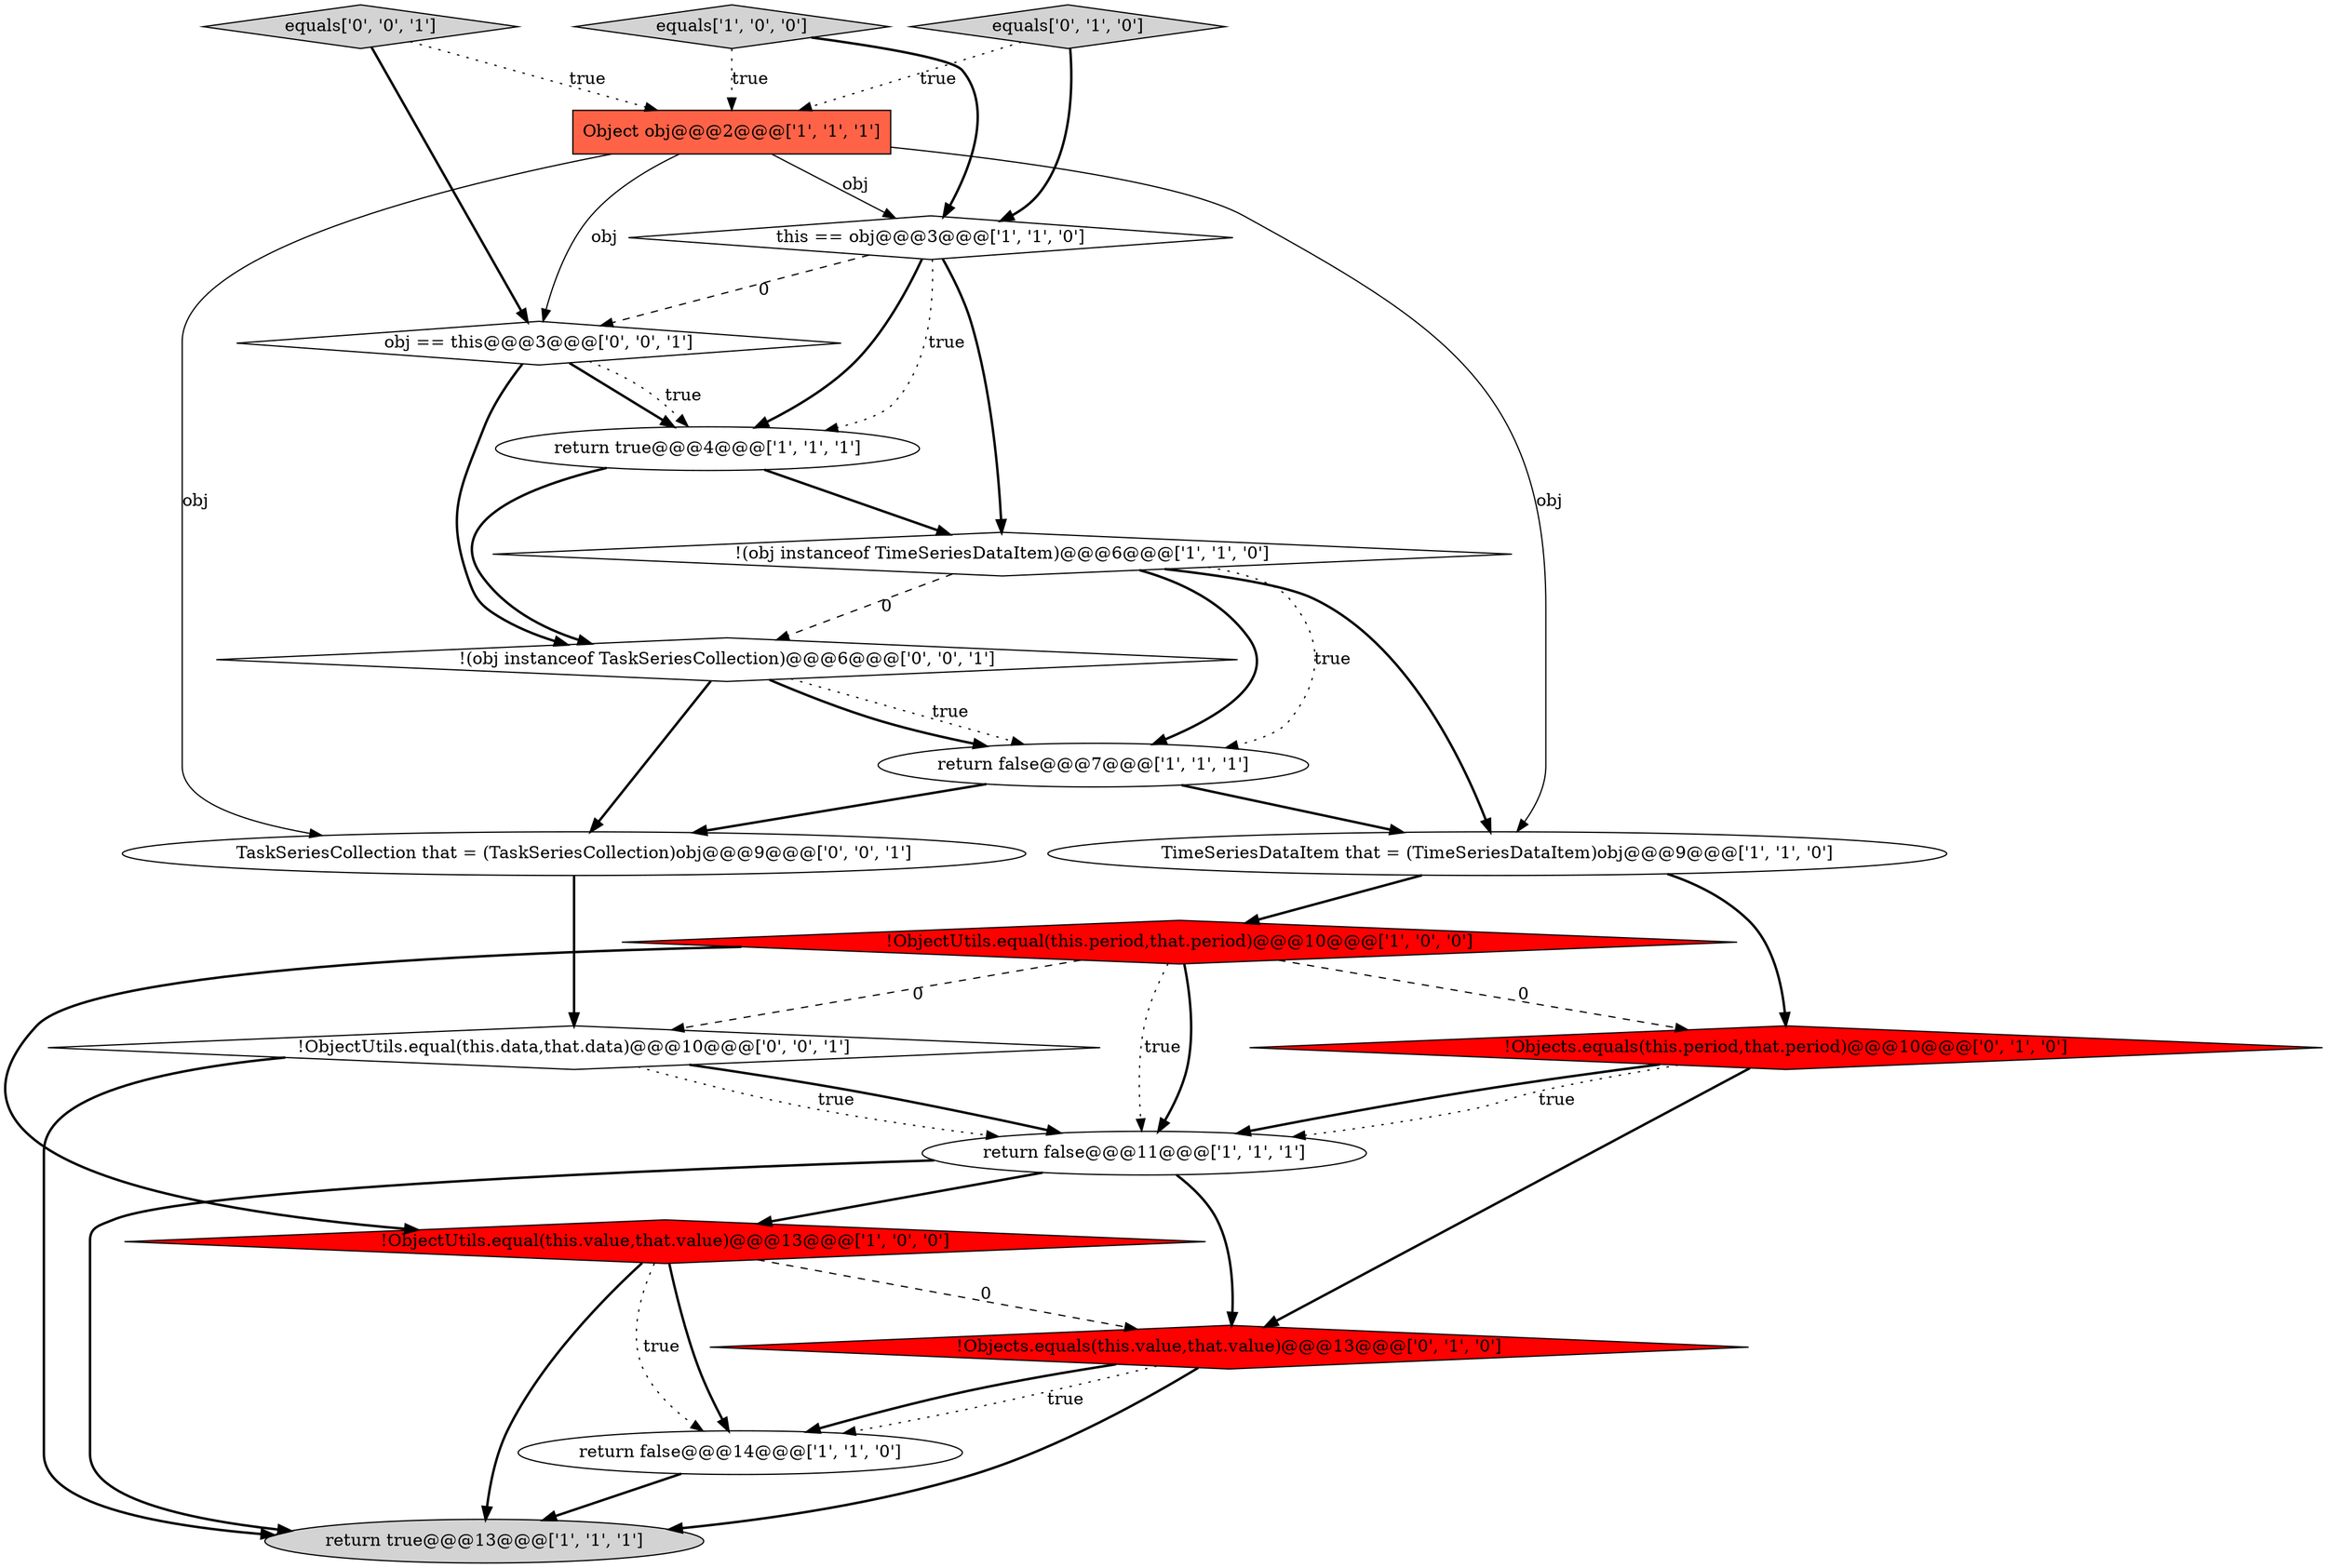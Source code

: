 digraph {
15 [style = filled, label = "TaskSeriesCollection that = (TaskSeriesCollection)obj@@@9@@@['0', '0', '1']", fillcolor = white, shape = ellipse image = "AAA0AAABBB3BBB"];
11 [style = filled, label = "!ObjectUtils.equal(this.value,that.value)@@@13@@@['1', '0', '0']", fillcolor = red, shape = diamond image = "AAA1AAABBB1BBB"];
13 [style = filled, label = "!Objects.equals(this.value,that.value)@@@13@@@['0', '1', '0']", fillcolor = red, shape = diamond image = "AAA1AAABBB2BBB"];
4 [style = filled, label = "return true@@@13@@@['1', '1', '1']", fillcolor = lightgray, shape = ellipse image = "AAA0AAABBB1BBB"];
5 [style = filled, label = "return true@@@4@@@['1', '1', '1']", fillcolor = white, shape = ellipse image = "AAA0AAABBB1BBB"];
1 [style = filled, label = "Object obj@@@2@@@['1', '1', '1']", fillcolor = tomato, shape = box image = "AAA0AAABBB1BBB"];
6 [style = filled, label = "return false@@@14@@@['1', '1', '0']", fillcolor = white, shape = ellipse image = "AAA0AAABBB1BBB"];
9 [style = filled, label = "return false@@@7@@@['1', '1', '1']", fillcolor = white, shape = ellipse image = "AAA0AAABBB1BBB"];
17 [style = filled, label = "equals['0', '0', '1']", fillcolor = lightgray, shape = diamond image = "AAA0AAABBB3BBB"];
3 [style = filled, label = "equals['1', '0', '0']", fillcolor = lightgray, shape = diamond image = "AAA0AAABBB1BBB"];
16 [style = filled, label = "!(obj instanceof TaskSeriesCollection)@@@6@@@['0', '0', '1']", fillcolor = white, shape = diamond image = "AAA0AAABBB3BBB"];
7 [style = filled, label = "!ObjectUtils.equal(this.period,that.period)@@@10@@@['1', '0', '0']", fillcolor = red, shape = diamond image = "AAA1AAABBB1BBB"];
14 [style = filled, label = "equals['0', '1', '0']", fillcolor = lightgray, shape = diamond image = "AAA0AAABBB2BBB"];
18 [style = filled, label = "obj == this@@@3@@@['0', '0', '1']", fillcolor = white, shape = diamond image = "AAA0AAABBB3BBB"];
0 [style = filled, label = "this == obj@@@3@@@['1', '1', '0']", fillcolor = white, shape = diamond image = "AAA0AAABBB1BBB"];
2 [style = filled, label = "TimeSeriesDataItem that = (TimeSeriesDataItem)obj@@@9@@@['1', '1', '0']", fillcolor = white, shape = ellipse image = "AAA0AAABBB1BBB"];
12 [style = filled, label = "!Objects.equals(this.period,that.period)@@@10@@@['0', '1', '0']", fillcolor = red, shape = diamond image = "AAA1AAABBB2BBB"];
19 [style = filled, label = "!ObjectUtils.equal(this.data,that.data)@@@10@@@['0', '0', '1']", fillcolor = white, shape = diamond image = "AAA0AAABBB3BBB"];
10 [style = filled, label = "!(obj instanceof TimeSeriesDataItem)@@@6@@@['1', '1', '0']", fillcolor = white, shape = diamond image = "AAA0AAABBB1BBB"];
8 [style = filled, label = "return false@@@11@@@['1', '1', '1']", fillcolor = white, shape = ellipse image = "AAA0AAABBB1BBB"];
13->6 [style = dotted, label="true"];
5->10 [style = bold, label=""];
16->15 [style = bold, label=""];
16->9 [style = dotted, label="true"];
7->11 [style = bold, label=""];
1->18 [style = solid, label="obj"];
0->5 [style = dotted, label="true"];
9->2 [style = bold, label=""];
12->8 [style = dotted, label="true"];
17->1 [style = dotted, label="true"];
11->6 [style = bold, label=""];
11->4 [style = bold, label=""];
1->2 [style = solid, label="obj"];
15->19 [style = bold, label=""];
10->9 [style = dotted, label="true"];
7->8 [style = bold, label=""];
19->8 [style = dotted, label="true"];
19->8 [style = bold, label=""];
3->0 [style = bold, label=""];
2->12 [style = bold, label=""];
5->16 [style = bold, label=""];
12->13 [style = bold, label=""];
6->4 [style = bold, label=""];
0->10 [style = bold, label=""];
11->13 [style = dashed, label="0"];
14->0 [style = bold, label=""];
7->19 [style = dashed, label="0"];
11->6 [style = dotted, label="true"];
12->8 [style = bold, label=""];
18->5 [style = bold, label=""];
9->15 [style = bold, label=""];
7->12 [style = dashed, label="0"];
0->18 [style = dashed, label="0"];
10->2 [style = bold, label=""];
18->5 [style = dotted, label="true"];
10->9 [style = bold, label=""];
1->0 [style = solid, label="obj"];
14->1 [style = dotted, label="true"];
2->7 [style = bold, label=""];
13->6 [style = bold, label=""];
19->4 [style = bold, label=""];
8->4 [style = bold, label=""];
10->16 [style = dashed, label="0"];
7->8 [style = dotted, label="true"];
8->11 [style = bold, label=""];
3->1 [style = dotted, label="true"];
13->4 [style = bold, label=""];
16->9 [style = bold, label=""];
17->18 [style = bold, label=""];
8->13 [style = bold, label=""];
0->5 [style = bold, label=""];
1->15 [style = solid, label="obj"];
18->16 [style = bold, label=""];
}
